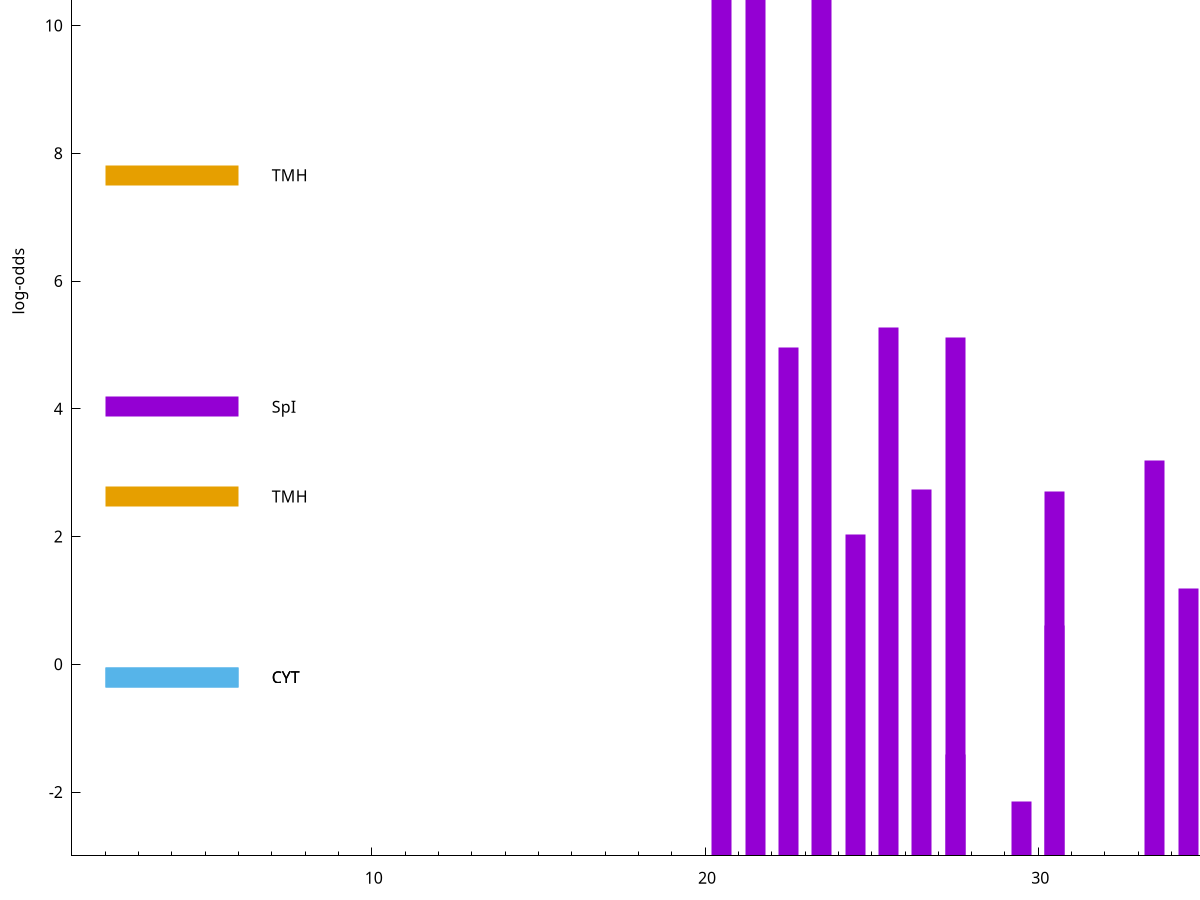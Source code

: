 set title "LipoP predictions for SRR5666568.gff"
set size 2., 1.4
set xrange [1:70] 
set mxtics 10
set yrange [-3:15]
set y2range [0:18]
set ylabel "log-odds"
set term postscript eps color solid "Helvetica" 30
set output "SRR5666568.gff60.eps"
set arrow from 2,13.1208 to 6,13.1208 nohead lt 1 lw 20
set label "SpI" at 7,13.1208
set arrow from 2,7.6569 to 6,7.6569 nohead lt 4 lw 20
set label "TMH" at 7,7.6569
set arrow from 2,4.03249 to 6,4.03249 nohead lt 1 lw 20
set label "SpI" at 7,4.03249
set arrow from 2,2.62861 to 6,2.62861 nohead lt 4 lw 20
set label "TMH" at 7,2.62861
set arrow from 2,-0.200913 to 6,-0.200913 nohead lt 3 lw 20
set label "CYT" at 7,-0.200913
set arrow from 2,-0.200913 to 6,-0.200913 nohead lt 3 lw 20
set label "CYT" at 7,-0.200913
set arrow from 2,13.1208 to 6,13.1208 nohead lt 1 lw 20
set label "SpI" at 7,13.1208
# NOTE: The scores below are the log-odds scores with the threshold
# NOTE: subtracted (a hack to make gnuplot make the histogram all
# NOTE: look nice).
plot "-" axes x1y2 title "" with impulses lt 1 lw 20
20.500000 15.404500
21.500000 13.746700
23.500000 13.686400
25.500000 8.279460
27.500000 8.115160
22.500000 7.963720
33.500000 6.189690
26.500000 5.741380
30.500000 5.710270
24.500000 5.031270
34.500000 4.185410
30.500000 3.607303
27.500000 1.585950
29.500000 0.854230
e
exit
